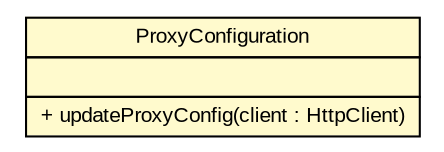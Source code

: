 #!/usr/local/bin/dot
#
# Class diagram 
# Generated by UMLGraph version 5.3 (http://www.umlgraph.org/)
#

digraph G {
	edge [fontname="arial",fontsize=10,labelfontname="arial",labelfontsize=10];
	node [fontname="arial",fontsize=10,shape=plaintext];
	nodesep=0.25;
	ranksep=0.5;
	// nl.geozet.common.ProxyConfiguration
	c146 [label=<<table title="nl.geozet.common.ProxyConfiguration" border="0" cellborder="1" cellspacing="0" cellpadding="2" port="p" bgcolor="lemonChiffon" href="./ProxyConfiguration.html">
		<tr><td><table border="0" cellspacing="0" cellpadding="1">
<tr><td align="center" balign="center"> ProxyConfiguration </td></tr>
		</table></td></tr>
		<tr><td><table border="0" cellspacing="0" cellpadding="1">
<tr><td align="left" balign="left">  </td></tr>
		</table></td></tr>
		<tr><td><table border="0" cellspacing="0" cellpadding="1">
<tr><td align="left" balign="left"> + updateProxyConfig(client : HttpClient) </td></tr>
		</table></td></tr>
		</table>>, fontname="arial", fontcolor="black", fontsize=10.0];
}

